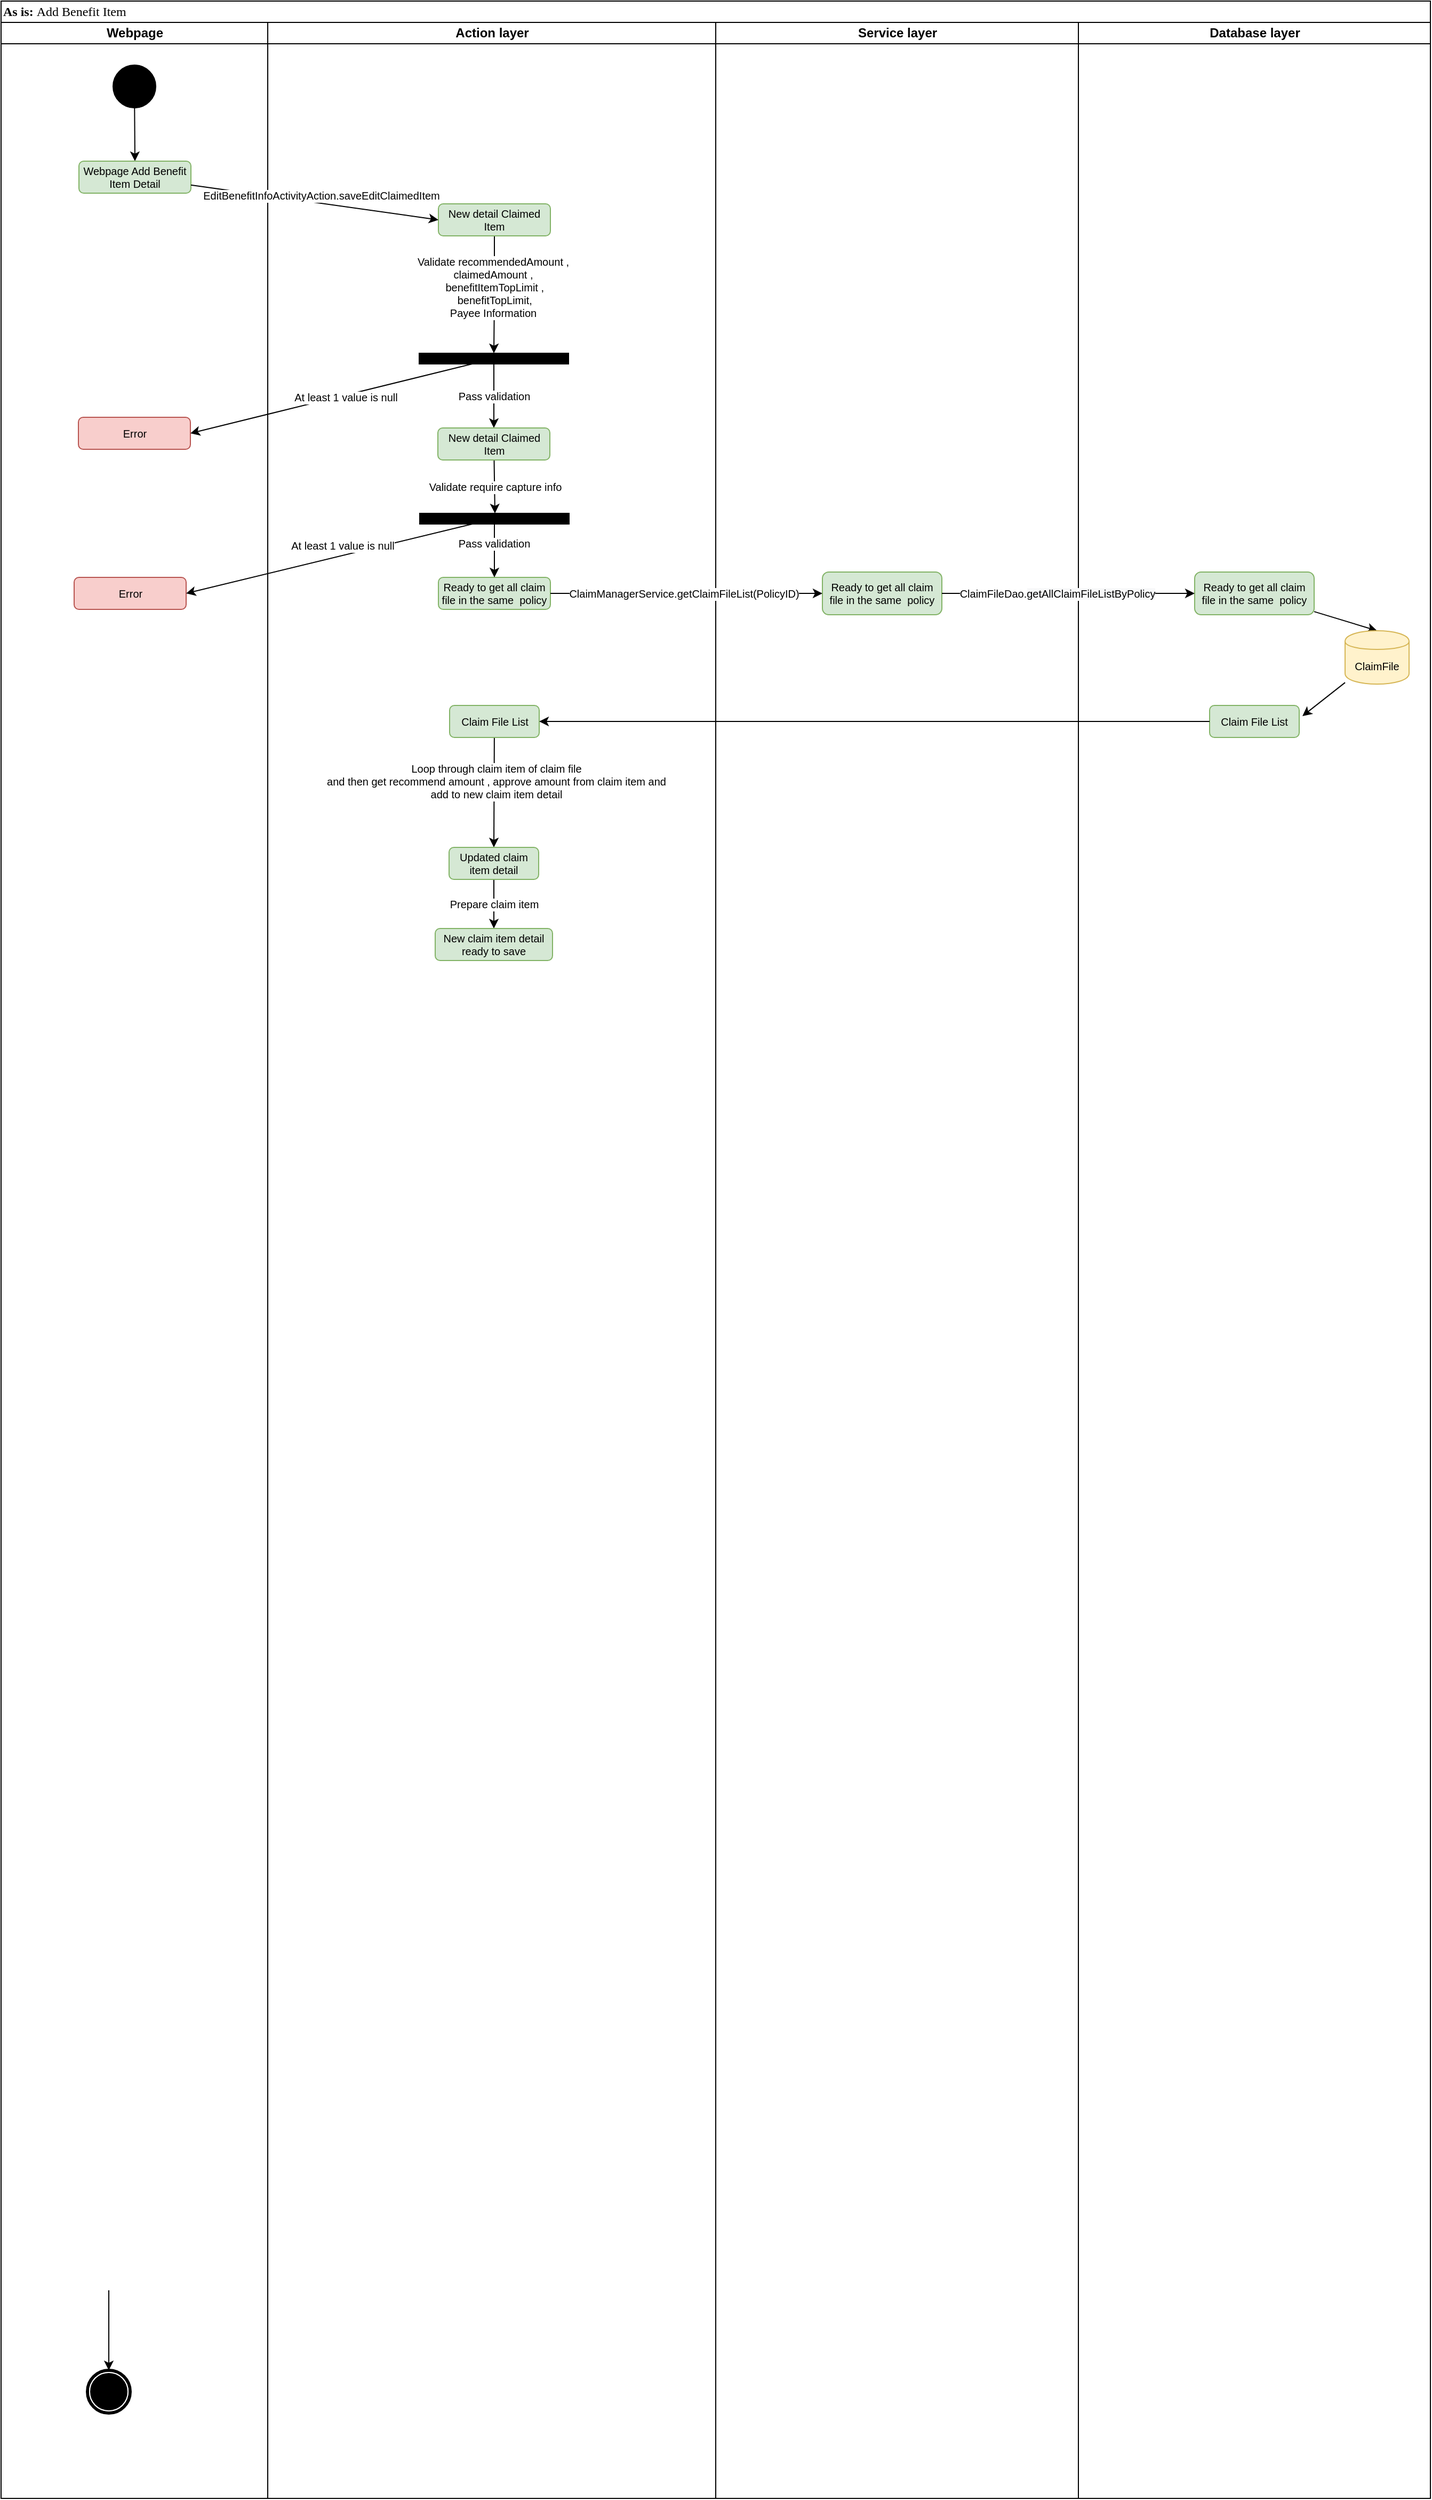 <mxfile version="11.3.1" type="github" pages="1"><diagram name="Page-1" id="0783ab3e-0a74-02c8-0abd-f7b4e66b4bec"><mxGraphModel dx="1363" dy="840" grid="1" gridSize="10" guides="1" tooltips="1" connect="1" arrows="1" fold="1" page="1" pageScale="1" pageWidth="850" pageHeight="1100" background="#ffffff" math="0" shadow="0"><root><mxCell id="0"/><mxCell id="1" parent="0"/><mxCell id="1c1d494c118603dd-1" value="As is: &lt;span style=&quot;font-weight: normal&quot;&gt;Add Benefit Item&lt;/span&gt;" style="swimlane;html=1;childLayout=stackLayout;startSize=20;rounded=0;shadow=0;comic=0;labelBackgroundColor=none;strokeColor=#000000;strokeWidth=1;fillColor=#ffffff;fontFamily=Verdana;fontSize=12;fontColor=#000000;align=left;" parent="1" vertex="1"><mxGeometry x="40" y="20" width="1340" height="2340" as="geometry"/></mxCell><mxCell id="1c1d494c118603dd-2" value="Webpage" style="swimlane;html=1;startSize=20;" parent="1c1d494c118603dd-1" vertex="1"><mxGeometry y="20" width="250" height="2320" as="geometry"/></mxCell><mxCell id="o6uYyF3r6FIAQzFePDf1-14" style="edgeStyle=none;rounded=0;orthogonalLoop=1;jettySize=auto;html=1;entryX=0.5;entryY=0;entryDx=0;entryDy=0;fontSize=10;" parent="1c1d494c118603dd-2" source="60571a20871a0731-4" target="o6uYyF3r6FIAQzFePDf1-1" edge="1"><mxGeometry relative="1" as="geometry"/></mxCell><mxCell id="60571a20871a0731-4" value="" style="ellipse;whiteSpace=wrap;html=1;rounded=0;shadow=0;comic=0;labelBackgroundColor=none;strokeColor=#000000;strokeWidth=1;fillColor=#000000;fontFamily=Verdana;fontSize=12;fontColor=#000000;align=center;" parent="1c1d494c118603dd-2" vertex="1"><mxGeometry x="105" y="40" width="40" height="40" as="geometry"/></mxCell><mxCell id="o6uYyF3r6FIAQzFePDf1-1" value="Webpage Add Benefit Item Detail" style="rounded=1;whiteSpace=wrap;html=1;fillColor=#d5e8d4;strokeColor=#82b366;fontSize=10;" parent="1c1d494c118603dd-2" vertex="1"><mxGeometry x="73" y="130" width="105" height="30" as="geometry"/></mxCell><mxCell id="o6uYyF3r6FIAQzFePDf1-151" style="edgeStyle=none;rounded=0;orthogonalLoop=1;jettySize=auto;html=1;entryX=0.5;entryY=0;entryDx=0;entryDy=0;fontSize=10;" parent="1c1d494c118603dd-2" target="o6uYyF3r6FIAQzFePDf1-150" edge="1"><mxGeometry relative="1" as="geometry"><mxPoint x="101" y="2125" as="sourcePoint"/></mxGeometry></mxCell><mxCell id="o6uYyF3r6FIAQzFePDf1-150" value="" style="shape=mxgraph.bpmn.shape;html=1;verticalLabelPosition=bottom;labelBackgroundColor=#ffffff;verticalAlign=top;perimeter=ellipsePerimeter;outline=end;symbol=terminate;rounded=0;shadow=0;comic=0;strokeColor=#000000;strokeWidth=1;fillColor=#ffffff;fontFamily=Verdana;fontSize=12;fontColor=#000000;align=center;" parent="1c1d494c118603dd-2" vertex="1"><mxGeometry x="81" y="2200" width="40" height="40" as="geometry"/></mxCell><mxCell id="4uiKt6ms29JhlSO53L4M-8" value="Error" style="rounded=1;whiteSpace=wrap;html=1;fillColor=#f8cecc;strokeColor=#b85450;fontSize=10;" vertex="1" parent="1c1d494c118603dd-2"><mxGeometry x="72.5" y="370" width="105" height="30" as="geometry"/></mxCell><mxCell id="4uiKt6ms29JhlSO53L4M-15" value="Error" style="rounded=1;whiteSpace=wrap;html=1;fillColor=#f8cecc;strokeColor=#b85450;fontSize=10;" vertex="1" parent="1c1d494c118603dd-2"><mxGeometry x="68.5" y="520" width="105" height="30" as="geometry"/></mxCell><mxCell id="1c1d494c118603dd-3" value="Action layer" style="swimlane;html=1;startSize=20;align=center;" parent="1c1d494c118603dd-1" vertex="1"><mxGeometry x="250" y="20" width="420" height="2320" as="geometry"/></mxCell><mxCell id="4uiKt6ms29JhlSO53L4M-3" style="edgeStyle=orthogonalEdgeStyle;rounded=0;orthogonalLoop=1;jettySize=auto;html=1;entryX=0.5;entryY=0;entryDx=0;entryDy=0;" edge="1" parent="1c1d494c118603dd-3" source="o6uYyF3r6FIAQzFePDf1-10" target="4uiKt6ms29JhlSO53L4M-1"><mxGeometry relative="1" as="geometry"/></mxCell><mxCell id="4uiKt6ms29JhlSO53L4M-4" value="Validate&amp;nbsp;recommendedAmount ,&lt;br&gt;claimedAmount ,&lt;br&gt;&amp;nbsp;benefitItemTopLimit ,&lt;br&gt;&amp;nbsp;benefitTopLimit,&lt;br&gt;Payee Information" style="text;html=1;resizable=0;points=[];align=center;verticalAlign=middle;labelBackgroundColor=#ffffff;fontSize=10;" vertex="1" connectable="0" parent="4uiKt6ms29JhlSO53L4M-3"><mxGeometry x="0.012" y="-9" relative="1" as="geometry"><mxPoint x="8" y="-8" as="offset"/></mxGeometry></mxCell><mxCell id="o6uYyF3r6FIAQzFePDf1-10" value="New detail Claimed Item" style="rounded=1;whiteSpace=wrap;html=1;fillColor=#d5e8d4;strokeColor=#82b366;fontSize=10;" parent="1c1d494c118603dd-3" vertex="1"><mxGeometry x="160" y="170" width="105" height="30" as="geometry"/></mxCell><mxCell id="4uiKt6ms29JhlSO53L4M-7" value="Pass validation" style="edgeStyle=orthogonalEdgeStyle;rounded=0;orthogonalLoop=1;jettySize=auto;html=1;entryX=0.5;entryY=0;entryDx=0;entryDy=0;fontSize=10;" edge="1" parent="1c1d494c118603dd-3" source="4uiKt6ms29JhlSO53L4M-1" target="4uiKt6ms29JhlSO53L4M-6"><mxGeometry relative="1" as="geometry"/></mxCell><mxCell id="4uiKt6ms29JhlSO53L4M-1" value="" style="rounded=0;whiteSpace=wrap;html=1;fillColor=#000000;" vertex="1" parent="1c1d494c118603dd-3"><mxGeometry x="142" y="310" width="140" height="10" as="geometry"/></mxCell><mxCell id="4uiKt6ms29JhlSO53L4M-12" value="Validate require capture info" style="edgeStyle=none;rounded=0;orthogonalLoop=1;jettySize=auto;html=1;fontSize=10;" edge="1" parent="1c1d494c118603dd-3" source="4uiKt6ms29JhlSO53L4M-6"><mxGeometry relative="1" as="geometry"><mxPoint x="213" y="460" as="targetPoint"/></mxGeometry></mxCell><mxCell id="4uiKt6ms29JhlSO53L4M-6" value="New detail Claimed Item" style="rounded=1;whiteSpace=wrap;html=1;fillColor=#d5e8d4;strokeColor=#82b366;fontSize=10;" vertex="1" parent="1c1d494c118603dd-3"><mxGeometry x="159.5" y="380" width="105" height="30" as="geometry"/></mxCell><mxCell id="4uiKt6ms29JhlSO53L4M-11" value="Ready to get all claim file in the same&amp;nbsp; policy" style="rounded=1;whiteSpace=wrap;html=1;fillColor=#d5e8d4;strokeColor=#82b366;fontSize=10;" vertex="1" parent="1c1d494c118603dd-3"><mxGeometry x="160" y="520" width="105" height="30" as="geometry"/></mxCell><mxCell id="4uiKt6ms29JhlSO53L4M-14" style="edgeStyle=none;rounded=0;orthogonalLoop=1;jettySize=auto;html=1;entryX=0.5;entryY=0;entryDx=0;entryDy=0;fontSize=10;" edge="1" parent="1c1d494c118603dd-3" source="4uiKt6ms29JhlSO53L4M-13" target="4uiKt6ms29JhlSO53L4M-11"><mxGeometry relative="1" as="geometry"/></mxCell><mxCell id="4uiKt6ms29JhlSO53L4M-19" value="Pass validation" style="text;html=1;resizable=0;points=[];align=center;verticalAlign=middle;labelBackgroundColor=#ffffff;fontSize=10;" vertex="1" connectable="0" parent="4uiKt6ms29JhlSO53L4M-14"><mxGeometry x="-0.295" y="-1" relative="1" as="geometry"><mxPoint as="offset"/></mxGeometry></mxCell><mxCell id="4uiKt6ms29JhlSO53L4M-13" value="" style="rounded=0;whiteSpace=wrap;html=1;fillColor=#000000;" vertex="1" parent="1c1d494c118603dd-3"><mxGeometry x="142.5" y="460" width="140" height="10" as="geometry"/></mxCell><mxCell id="4uiKt6ms29JhlSO53L4M-35" style="edgeStyle=none;rounded=0;orthogonalLoop=1;jettySize=auto;html=1;fontSize=10;entryX=0.5;entryY=0;entryDx=0;entryDy=0;" edge="1" parent="1c1d494c118603dd-3" source="4uiKt6ms29JhlSO53L4M-32" target="4uiKt6ms29JhlSO53L4M-34"><mxGeometry relative="1" as="geometry"><mxPoint x="213" y="799" as="targetPoint"/></mxGeometry></mxCell><mxCell id="4uiKt6ms29JhlSO53L4M-36" value="Loop through claim item of claim file&lt;br&gt;and then get recommend amount , approve amount from claim item and &lt;br&gt;add to new claim item detail" style="text;html=1;resizable=0;points=[];align=center;verticalAlign=middle;labelBackgroundColor=#ffffff;fontSize=10;" vertex="1" connectable="0" parent="4uiKt6ms29JhlSO53L4M-35"><mxGeometry x="-0.217" y="1" relative="1" as="geometry"><mxPoint as="offset"/></mxGeometry></mxCell><mxCell id="4uiKt6ms29JhlSO53L4M-32" value="Claim File List" style="rounded=1;whiteSpace=wrap;html=1;fillColor=#d5e8d4;strokeColor=#82b366;fontSize=10;" vertex="1" parent="1c1d494c118603dd-3"><mxGeometry x="170.5" y="640" width="84" height="30" as="geometry"/></mxCell><mxCell id="4uiKt6ms29JhlSO53L4M-42" value="Prepare claim item" style="edgeStyle=none;rounded=0;orthogonalLoop=1;jettySize=auto;html=1;entryX=0.5;entryY=0;entryDx=0;entryDy=0;fontSize=10;" edge="1" parent="1c1d494c118603dd-3" source="4uiKt6ms29JhlSO53L4M-34" target="4uiKt6ms29JhlSO53L4M-41"><mxGeometry relative="1" as="geometry"/></mxCell><mxCell id="4uiKt6ms29JhlSO53L4M-34" value="Updated claim item detail" style="rounded=1;whiteSpace=wrap;html=1;fillColor=#d5e8d4;strokeColor=#82b366;fontSize=10;" vertex="1" parent="1c1d494c118603dd-3"><mxGeometry x="170" y="773" width="84" height="30" as="geometry"/></mxCell><mxCell id="4uiKt6ms29JhlSO53L4M-41" value="New claim item detail ready to save" style="rounded=1;whiteSpace=wrap;html=1;fillColor=#d5e8d4;strokeColor=#82b366;fontSize=10;" vertex="1" parent="1c1d494c118603dd-3"><mxGeometry x="157" y="849" width="110" height="30" as="geometry"/></mxCell><mxCell id="1c1d494c118603dd-4" value="Service layer" style="swimlane;html=1;startSize=20;" parent="1c1d494c118603dd-1" vertex="1"><mxGeometry x="670" y="20" width="340" height="2320" as="geometry"/></mxCell><mxCell id="4uiKt6ms29JhlSO53L4M-20" value="Ready to get all claim file in the same&amp;nbsp; policy" style="rounded=1;whiteSpace=wrap;html=1;fillColor=#d5e8d4;strokeColor=#82b366;fontSize=10;" vertex="1" parent="1c1d494c118603dd-4"><mxGeometry x="100" y="515" width="112" height="40" as="geometry"/></mxCell><mxCell id="o6uYyF3r6FIAQzFePDf1-11" style="rounded=0;orthogonalLoop=1;jettySize=auto;html=1;entryX=0;entryY=0.5;entryDx=0;entryDy=0;fontSize=10;strokeColor=none;" parent="1c1d494c118603dd-1" source="o6uYyF3r6FIAQzFePDf1-1" target="o6uYyF3r6FIAQzFePDf1-10" edge="1"><mxGeometry relative="1" as="geometry"/></mxCell><mxCell id="o6uYyF3r6FIAQzFePDf1-12" style="edgeStyle=none;rounded=0;orthogonalLoop=1;jettySize=auto;html=1;entryX=0;entryY=0.5;entryDx=0;entryDy=0;fontSize=10;" parent="1c1d494c118603dd-1" source="o6uYyF3r6FIAQzFePDf1-1" target="o6uYyF3r6FIAQzFePDf1-10" edge="1"><mxGeometry relative="1" as="geometry"/></mxCell><mxCell id="o6uYyF3r6FIAQzFePDf1-13" value="EditBenefitInfoActivityAction.saveEditClaimedItem" style="text;html=1;resizable=0;points=[];align=center;verticalAlign=middle;labelBackgroundColor=#ffffff;fontSize=10;" parent="o6uYyF3r6FIAQzFePDf1-12" vertex="1" connectable="0"><mxGeometry x="-0.441" relative="1" as="geometry"><mxPoint x="57" as="offset"/></mxGeometry></mxCell><mxCell id="o6uYyF3r6FIAQzFePDf1-32" value="Database layer" style="swimlane;html=1;startSize=20;" parent="1c1d494c118603dd-1" vertex="1"><mxGeometry x="1010" y="20" width="330" height="2320" as="geometry"/></mxCell><mxCell id="4uiKt6ms29JhlSO53L4M-29" style="edgeStyle=none;rounded=0;orthogonalLoop=1;jettySize=auto;html=1;entryX=0.5;entryY=0;entryDx=0;entryDy=0;fontSize=10;" edge="1" parent="o6uYyF3r6FIAQzFePDf1-32" source="4uiKt6ms29JhlSO53L4M-25" target="4uiKt6ms29JhlSO53L4M-28"><mxGeometry relative="1" as="geometry"/></mxCell><mxCell id="4uiKt6ms29JhlSO53L4M-25" value="Ready to get all claim file in the same&amp;nbsp; policy" style="rounded=1;whiteSpace=wrap;html=1;fillColor=#d5e8d4;strokeColor=#82b366;fontSize=10;" vertex="1" parent="o6uYyF3r6FIAQzFePDf1-32"><mxGeometry x="109" y="515" width="112" height="40" as="geometry"/></mxCell><mxCell id="4uiKt6ms29JhlSO53L4M-28" value="ClaimFile" style="shape=cylinder;whiteSpace=wrap;html=1;boundedLbl=1;backgroundOutline=1;strokeColor=#d6b656;fillColor=#fff2cc;fontSize=10;align=center;" vertex="1" parent="o6uYyF3r6FIAQzFePDf1-32"><mxGeometry x="250" y="570" width="60" height="50" as="geometry"/></mxCell><mxCell id="4uiKt6ms29JhlSO53L4M-30" value="Claim File List" style="rounded=1;whiteSpace=wrap;html=1;fillColor=#d5e8d4;strokeColor=#82b366;fontSize=10;" vertex="1" parent="o6uYyF3r6FIAQzFePDf1-32"><mxGeometry x="123" y="640" width="84" height="30" as="geometry"/></mxCell><mxCell id="4uiKt6ms29JhlSO53L4M-9" style="rounded=0;orthogonalLoop=1;jettySize=auto;html=1;entryX=1;entryY=0.5;entryDx=0;entryDy=0;fontSize=10;" edge="1" parent="1c1d494c118603dd-1" source="4uiKt6ms29JhlSO53L4M-1" target="4uiKt6ms29JhlSO53L4M-8"><mxGeometry relative="1" as="geometry"/></mxCell><mxCell id="4uiKt6ms29JhlSO53L4M-10" value="At least 1 value is null" style="text;html=1;resizable=0;points=[];align=center;verticalAlign=middle;labelBackgroundColor=#ffffff;fontSize=10;" vertex="1" connectable="0" parent="4uiKt6ms29JhlSO53L4M-9"><mxGeometry x="-0.098" y="2" relative="1" as="geometry"><mxPoint as="offset"/></mxGeometry></mxCell><mxCell id="4uiKt6ms29JhlSO53L4M-16" style="edgeStyle=none;rounded=0;orthogonalLoop=1;jettySize=auto;html=1;entryX=1;entryY=0.5;entryDx=0;entryDy=0;fontSize=10;" edge="1" parent="1c1d494c118603dd-1" source="4uiKt6ms29JhlSO53L4M-13" target="4uiKt6ms29JhlSO53L4M-15"><mxGeometry relative="1" as="geometry"/></mxCell><mxCell id="4uiKt6ms29JhlSO53L4M-17" value="At least 1 value is null" style="text;html=1;resizable=0;points=[];align=center;verticalAlign=middle;labelBackgroundColor=#ffffff;fontSize=10;" vertex="1" connectable="0" parent="4uiKt6ms29JhlSO53L4M-16"><mxGeometry x="0.076" relative="1" as="geometry"><mxPoint x="22.5" y="-15" as="offset"/></mxGeometry></mxCell><mxCell id="4uiKt6ms29JhlSO53L4M-21" style="edgeStyle=none;rounded=0;orthogonalLoop=1;jettySize=auto;html=1;entryX=0;entryY=0.5;entryDx=0;entryDy=0;fontSize=10;" edge="1" parent="1c1d494c118603dd-1" source="4uiKt6ms29JhlSO53L4M-11" target="4uiKt6ms29JhlSO53L4M-20"><mxGeometry relative="1" as="geometry"/></mxCell><mxCell id="4uiKt6ms29JhlSO53L4M-22" value="ClaimManagerService.getClaimFileList(PolicyID)" style="text;html=1;resizable=0;points=[];align=center;verticalAlign=middle;labelBackgroundColor=#ffffff;fontSize=10;" vertex="1" connectable="0" parent="4uiKt6ms29JhlSO53L4M-21"><mxGeometry x="-0.362" y="-2" relative="1" as="geometry"><mxPoint x="43.5" y="-2" as="offset"/></mxGeometry></mxCell><mxCell id="4uiKt6ms29JhlSO53L4M-26" style="edgeStyle=none;rounded=0;orthogonalLoop=1;jettySize=auto;html=1;entryX=0;entryY=0.5;entryDx=0;entryDy=0;fontSize=10;" edge="1" parent="1c1d494c118603dd-1" source="4uiKt6ms29JhlSO53L4M-20" target="4uiKt6ms29JhlSO53L4M-25"><mxGeometry relative="1" as="geometry"/></mxCell><mxCell id="4uiKt6ms29JhlSO53L4M-27" value="ClaimFileDao.&lt;span style=&quot;text-align: left ; background-color: rgb(248 , 249 , 250)&quot;&gt;getAllClaimFileListByPolicy&lt;/span&gt;" style="text;html=1;resizable=0;points=[];align=center;verticalAlign=middle;labelBackgroundColor=#ffffff;fontSize=10;" vertex="1" connectable="0" parent="4uiKt6ms29JhlSO53L4M-26"><mxGeometry x="-0.662" y="-2" relative="1" as="geometry"><mxPoint x="68" y="-2" as="offset"/></mxGeometry></mxCell><mxCell id="4uiKt6ms29JhlSO53L4M-33" style="edgeStyle=none;rounded=0;orthogonalLoop=1;jettySize=auto;html=1;entryX=1;entryY=0.5;entryDx=0;entryDy=0;fontSize=10;" edge="1" parent="1c1d494c118603dd-1" source="4uiKt6ms29JhlSO53L4M-30" target="4uiKt6ms29JhlSO53L4M-32"><mxGeometry relative="1" as="geometry"/></mxCell><mxCell id="4uiKt6ms29JhlSO53L4M-31" style="edgeStyle=none;rounded=0;orthogonalLoop=1;jettySize=auto;html=1;fontSize=10;" edge="1" parent="1" source="4uiKt6ms29JhlSO53L4M-28"><mxGeometry relative="1" as="geometry"><mxPoint x="1260" y="690" as="targetPoint"/></mxGeometry></mxCell></root></mxGraphModel></diagram></mxfile>